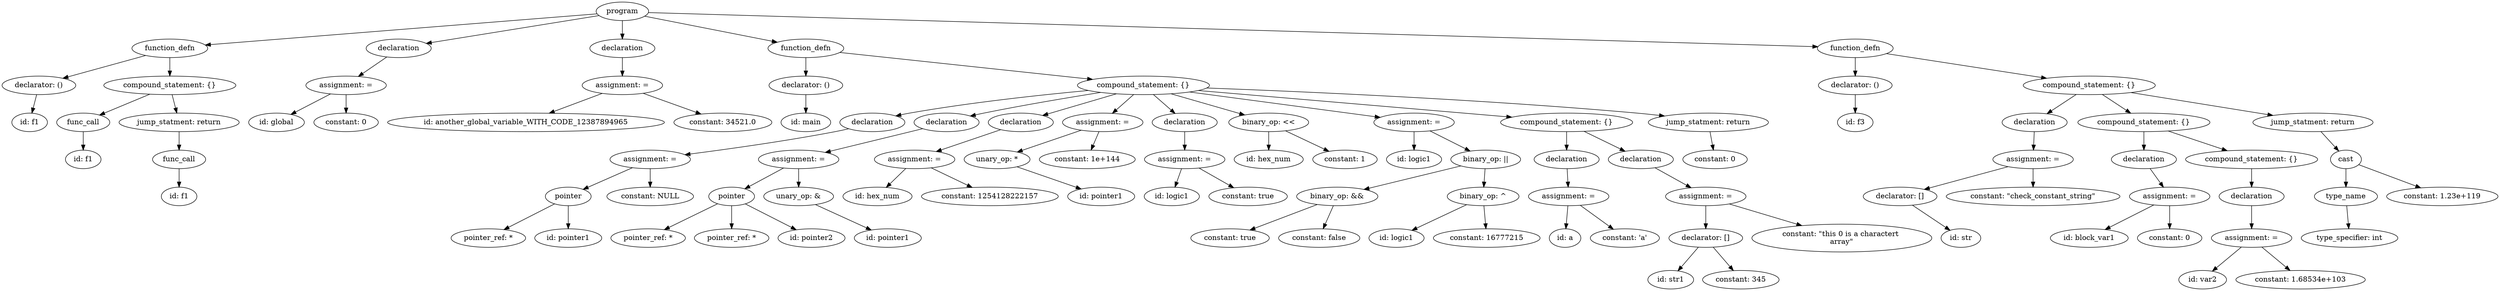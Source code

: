 strict digraph "" {
	graph [bb="0,0,4842.5,558"];
	node [label="\N"];
	229	[height=0.5,
		label=program,
		pos="1203.5,540",
		width=1.4082];
	124	[height=0.5,
		label=function_defn,
		pos="325.5,468",
		width=2.0417];
	229 -> 124	[pos="e,394.39,474.49 1154.4,535.09 1009.4,523.53 582.19,489.46 404.46,475.3"];
	132	[height=0.5,
		label=declaration,
		pos="769.5,468",
		width=1.7512];
	229 -> 132	[pos="e,823.04,477.64 1158.3,531.71 1080.6,519.18 921.7,493.55 832.98,479.24"];
	138	[height=0.5,
		label=declaration,
		pos="1203.5,468",
		width=1.7512];
	229 -> 138	[pos="e,1203.5,486.1 1203.5,521.7 1203.5,513.98 1203.5,504.71 1203.5,496.11"];
	200	[height=0.5,
		label=function_defn,
		pos="1559.5,468",
		width=2.0417];
	229 -> 200	[pos="e,1504,479.92 1246.8,530.49 1308.5,518.36 1422.1,496.01 1494.1,481.86"];
	228	[height=0.5,
		label=function_defn,
		pos="3595.5,468",
		width=2.0417];
	229 -> 228	[pos="e,3523,471.12 1253.7,537.53 1556,528.68 3132.7,482.54 3512.9,471.42"];
	117	[height=0.5,
		label="declarator: ()",
		pos="71.5,396",
		width=1.9861];
	124 -> 117	[pos="e,118.11,409.85 278.62,454.08 236.02,442.34 173.09,425 127.78,412.51"];
	123	[height=0.5,
		label="compound_statement: {}",
		pos="325.5,396",
		width=3.5566];
	124 -> 123	[pos="e,325.5,414.1 325.5,449.7 325.5,441.98 325.5,432.71 325.5,424.11"];
	131	[height=0.5,
		label="assignment: =",
		pos="667.5,396",
		width=2.1667];
	132 -> 131	[pos="e,691.26,413.31 746.35,451.12 732.6,441.67 714.94,429.56 699.82,419.18"];
	137	[height=0.5,
		label="assignment: =",
		pos="1203.5,396",
		width=2.1667];
	138 -> 137	[pos="e,1203.5,414.1 1203.5,449.7 1203.5,441.98 1203.5,432.71 1203.5,424.11"];
	141	[height=0.5,
		label="declarator: ()",
		pos="1559.5,396",
		width=1.9861];
	200 -> 141	[pos="e,1559.5,414.1 1559.5,449.7 1559.5,441.98 1559.5,432.71 1559.5,424.11"];
	199	[height=0.5,
		label="compound_statement: {}",
		pos="2214.5,396",
		width=3.5566];
	200 -> 199	[pos="e,2115.9,407.54 1625.3,459.97 1738,447.93 1968.9,423.25 2105.8,408.62"];
	203	[height=0.5,
		label="declarator: ()",
		pos="3595.5,396",
		width=1.9861];
	228 -> 203	[pos="e,3595.5,414.1 3595.5,449.7 3595.5,441.98 3595.5,432.71 3595.5,424.11"];
	227	[height=0.5,
		label="compound_statement: {}",
		pos="4049.5,396",
		width=3.5566];
	228 -> 227	[pos="e,3966.8,409.75 3656.3,457.63 3733.3,445.75 3867.1,425.13 3956.9,411.28"];
	116	[height=0.5,
		label="id: f1",
		pos="53.5,324",
		width=0.95833];
	117 -> 116	[pos="e,57.898,342.1 67.051,377.7 65.045,369.9 62.631,360.51 60.399,351.83"];
	119	[height=0.5,
		label=func_call,
		pos="157.5,324",
		width=1.4306];
	123 -> 119	[pos="e,189.22,338.22 286.54,378.76 260.2,367.79 225.49,353.33 198.7,342.17"];
	122	[height=0.5,
		label="jump_statment: return",
		pos="343.5,324",
		width=3.2361];
	123 -> 122	[pos="e,339.1,342.1 329.95,377.7 331.95,369.9 334.37,360.51 336.6,351.83"];
	129	[height=0.5,
		label="id: global",
		pos="532.5,324",
		width=1.5];
	131 -> 129	[pos="e,560.4,339.46 637.2,379.29 617.16,368.9 590.75,355.2 569.47,344.17"];
	130	[height=0.5,
		label="constant: 0",
		pos="667.5,324",
		width=1.7361];
	131 -> 130	[pos="e,667.5,342.1 667.5,377.7 667.5,369.98 667.5,360.71 667.5,352.11"];
	135	[height=0.5,
		label="id: another_global_variable_WITH_CODE_12387894965",
		pos="1016.5,324",
		width=7.4583];
	137 -> 135	[pos="e,1061.6,341.87 1164.3,380.33 1137.2,370.2 1100.9,356.59 1071,345.41"];
	136	[height=0.5,
		label="constant: 34521.0",
		pos="1398.5,324",
		width=2.6389];
	137 -> 136	[pos="e,1356.1,340.21 1243.9,380.5 1273.6,369.83 1314.3,355.23 1346.4,343.69"];
	140	[height=0.5,
		label="id: main",
		pos="1559.5,324",
		width=1.336];
	141 -> 140	[pos="e,1559.5,342.1 1559.5,377.7 1559.5,369.98 1559.5,360.71 1559.5,352.11"];
	148	[height=0.5,
		label=declaration,
		pos="1688.5,324",
		width=1.7512];
	199 -> 148	[pos="e,1734,336.59 2107.6,386.04 2015.3,377.46 1878.5,362.75 1760.5,342 1755.1,341.05 1749.5,339.95 1744,338.78"];
	157	[height=0.5,
		label=declaration,
		pos="1832.5,324",
		width=1.7512];
	199 -> 157	[pos="e,1878.5,336.31 2131.3,382.23 2068.8,372.27 1981,357.56 1904.5,342 1899.2,340.93 1893.8,339.75 1888.3,338.54"];
	162	[height=0.5,
		label=declaration,
		pos="1976.5,324",
		width=1.7512];
	199 -> 162	[pos="e,2019,337.49 2162,379.55 2122.3,367.9 2068.2,351.98 2028.7,340.35"];
	166	[height=0.5,
		label="assignment: =",
		pos="2135.5,324",
		width=2.1667];
	199 -> 166	[pos="e,2154.2,341.55 2195.4,378.05 2185.3,369.13 2172.8,358.06 2161.8,348.34"];
	171	[height=0.5,
		label=declaration,
		pos="2294.5,324",
		width=1.7512];
	199 -> 171	[pos="e,2275.9,341.31 2233.9,378.05 2244.1,369.07 2256.9,357.9 2268.1,348.12"];
	174	[height=0.5,
		label="binary_op: <<",
		pos="2457.5,324",
		width=2.1528];
	199 -> 174	[pos="e,2411,338.4 2268.1,379.55 2307.6,368.17 2361.2,352.73 2401.3,341.18"];
	183	[height=0.5,
		label="assignment: =",
		pos="2739.5,324",
		width=2.1667];
	199 -> 183	[pos="e,2673.8,333.76 2303.9,383.09 2405.1,369.59 2568.4,347.82 2663.7,335.11"];
	196	[height=0.5,
		label="compound_statement: {}",
		pos="3035.5,324",
		width=3.5566];
	199 -> 196	[pos="e,2929.2,334.06 2321,385.92 2475.1,372.78 2759.3,348.55 2918.9,334.94"];
	198	[height=0.5,
		label="jump_statment: return",
		pos="3310.5,324",
		width=3.2361];
	199 -> 198	[pos="e,3225.6,336.37 2337.6,390.84 2520.1,384.08 2873.2,368.68 3172.5,342 3186.5,340.75 3201.2,339.2 3215.6,337.54"];
	202	[height=0.5,
		label="id: f3",
		pos="3595.5,324",
		width=0.95833];
	203 -> 202	[pos="e,3595.5,342.1 3595.5,377.7 3595.5,369.98 3595.5,360.71 3595.5,352.11"];
	209	[height=0.5,
		label=declaration,
		pos="3943.5,324",
		width=1.7512];
	227 -> 209	[pos="e,3967.6,340.91 4024.1,378.23 4009.8,368.77 3991.7,356.83 3976.3,346.66"];
	221	[height=0.5,
		label="compound_statement: {}",
		pos="4155.5,324",
		width=3.5566];
	227 -> 221	[pos="e,4130,341.87 4074.9,378.23 4088.8,369.04 4106.3,357.51 4121.4,347.54"];
	226	[height=0.5,
		label="jump_statment: return",
		pos="4483.5,324",
		width=3.2361];
	227 -> 226	[pos="e,4405.9,337.52 4130.1,382 4205.5,369.83 4317.9,351.7 4395.6,339.17"];
	118	[height=0.5,
		label="id: f1",
		pos="157.5,252",
		width=0.95833];
	119 -> 118	[pos="e,157.5,270.1 157.5,305.7 157.5,297.98 157.5,288.71 157.5,280.11"];
	121	[height=0.5,
		label=func_call,
		pos="343.5,252",
		width=1.4306];
	122 -> 121	[pos="e,343.5,270.1 343.5,305.7 343.5,297.98 343.5,288.71 343.5,280.11"];
	147	[height=0.5,
		label="assignment: =",
		pos="1257.5,252",
		width=2.1667];
	148 -> 147	[pos="e,1324.9,261.21 1642.5,311.53 1633.9,309.55 1625,307.62 1616.5,306 1520,287.52 1407.9,271.89 1335,262.5"];
	156	[height=0.5,
		label="assignment: =",
		pos="1545.5,252",
		width=2.1667];
	157 -> 156	[pos="e,1597.2,265.61 1786.1,311.68 1737.4,299.8 1660.6,281.08 1606.9,267.99"];
	161	[height=0.5,
		label="assignment: =",
		pos="1770.5,252",
		width=2.1667];
	162 -> 161	[pos="e,1812.4,267.24 1937.3,309.67 1904.6,298.57 1857.9,282.69 1822.2,270.56"];
	164	[height=0.5,
		label="unary_op: *",
		pos="1930.5,252",
		width=1.7693];
	166 -> 164	[pos="e,1969.6,266.37 2093.5,308.67 2060.3,297.33 2013.9,281.49 1979.1,269.61"];
	165	[height=0.5,
		label="constant: 1e+144",
		pos="2105.5,252",
		width=2.5833];
	166 -> 165	[pos="e,2112.9,270.28 2128.2,306.05 2124.8,298.09 2120.7,288.41 2116.9,279.51"];
	170	[height=0.5,
		label="assignment: =",
		pos="2294.5,252",
		width=2.1667];
	171 -> 170	[pos="e,2294.5,270.1 2294.5,305.7 2294.5,297.98 2294.5,288.71 2294.5,280.11"];
	172	[height=0.5,
		label="id: hex_num",
		pos="2457.5,252",
		width=1.8611];
	174 -> 172	[pos="e,2457.5,270.1 2457.5,305.7 2457.5,297.98 2457.5,288.71 2457.5,280.11"];
	173	[height=0.5,
		label="constant: 1",
		pos="2605.5,252",
		width=1.7361];
	174 -> 173	[pos="e,2574.4,267.73 2490,307.64 2512.1,297.16 2541.6,283.2 2565.3,272.02"];
	175	[height=0.5,
		label="id: logic1",
		pos="2739.5,252",
		width=1.4861];
	183 -> 175	[pos="e,2739.5,270.1 2739.5,305.7 2739.5,297.98 2739.5,288.71 2739.5,280.11"];
	182	[height=0.5,
		label="binary_op: ||",
		pos="2878.5,252",
		width=1.8776];
	183 -> 182	[pos="e,2848.2,268.25 2770.3,307.46 2790.6,297.24 2817.4,283.78 2839.2,272.79"];
	188	[height=0.5,
		label=declaration,
		pos="3035.5,252",
		width=1.7512];
	196 -> 188	[pos="e,3035.5,270.1 3035.5,305.7 3035.5,297.98 3035.5,288.71 3035.5,280.11"];
	195	[height=0.5,
		label=declaration,
		pos="3179.5,252",
		width=1.7512];
	196 -> 195	[pos="e,3148.9,267.88 3069.3,306.59 3090.4,296.33 3117.6,283.08 3139.8,272.32"];
	197	[height=0.5,
		label="constant: 0",
		pos="3323.5,252",
		width=1.7361];
	198 -> 197	[pos="e,3320.3,270.1 3313.7,305.7 3315.1,297.98 3316.9,288.71 3318.5,280.11"];
	208	[height=0.5,
		label="assignment: =",
		pos="3940.5,252",
		width=2.1667];
	209 -> 208	[pos="e,3941.2,270.1 3942.8,305.7 3942.4,297.98 3942,288.71 3941.7,280.11"];
	214	[height=0.5,
		label=declaration,
		pos="4155.5,252",
		width=1.7512];
	221 -> 214	[pos="e,4155.5,270.1 4155.5,305.7 4155.5,297.98 4155.5,288.71 4155.5,280.11"];
	220	[height=0.5,
		label="compound_statement: {}",
		pos="4364.5,252",
		width=3.5566];
	221 -> 220	[pos="e,4317.1,268.86 4202.7,307.2 4233.8,296.78 4274.7,283.07 4307.6,272.04"];
	225	[height=0.5,
		label=cast,
		pos="4547.5,252",
		width=0.83333];
	226 -> 225	[pos="e,4533.5,268.36 4499,306.05 4507.3,296.99 4517.6,285.69 4526.6,275.86"];
	120	[height=0.5,
		label="id: f1",
		pos="343.5,180",
		width=0.95833];
	121 -> 120	[pos="e,343.5,198.1 343.5,233.7 343.5,225.98 343.5,216.71 343.5,208.11"];
	145	[height=0.5,
		label=pointer,
		pos="1098.5,180",
		width=1.2277];
	147 -> 145	[pos="e,1127.3,193.7 1223,235.81 1197.5,224.6 1162.9,209.35 1136.6,197.78"];
	146	[height=0.5,
		label="constant: NULL",
		pos="1257.5,180",
		width=2.3333];
	147 -> 146	[pos="e,1257.5,198.1 1257.5,233.7 1257.5,225.98 1257.5,216.71 1257.5,208.11"];
	153	[height=0.5,
		label=pointer,
		pos="1415.5,180",
		width=1.2277];
	156 -> 153	[pos="e,1441.1,194.76 1516.3,235.29 1496.7,224.73 1470.8,210.77 1450.1,199.65"];
	155	[height=0.5,
		label="unary_op: &",
		pos="1545.5,180",
		width=1.8776];
	156 -> 155	[pos="e,1545.5,198.1 1545.5,233.7 1545.5,225.98 1545.5,216.71 1545.5,208.11"];
	159	[height=0.5,
		label="id: hex_num",
		pos="1698.5,180",
		width=1.8611];
	161 -> 159	[pos="e,1715.4,197.47 1753.4,234.41 1744.3,225.52 1732.9,214.41 1722.8,204.63"];
	160	[height=0.5,
		label="constant: 1254128222157",
		pos="1916.5,180",
		width=3.683];
	161 -> 160	[pos="e,1882.2,197.47 1802.9,235.46 1823.6,225.55 1850.6,212.59 1873.1,201.79"];
	163	[height=0.5,
		label="id: pointer1",
		pos="2132.5,180",
		width=1.8056];
	164 -> 163	[pos="e,2093.7,194.46 1969.4,237.5 2002.1,226.17 2049,209.93 2084.1,197.77"];
	168	[height=0.5,
		label="id: logic1",
		pos="2269.5,180",
		width=1.4861];
	170 -> 168	[pos="e,2275.6,198.1 2288.3,233.7 2285.5,225.81 2282.1,216.3 2279,207.55"];
	169	[height=0.5,
		label="constant: true",
		pos="2417.5,180",
		width=2.1123];
	170 -> 169	[pos="e,2389.7,196.82 2322.4,235.12 2339.7,225.27 2362.1,212.52 2380.8,201.86"];
	178	[height=0.5,
		label="binary_op: &&",
		pos="2590.5,180",
		width=2.1845];
	182 -> 178	[pos="e,2642.3,193.58 2830.3,239.28 2781.4,227.4 2705.5,208.96 2652.3,196.02"];
	181	[height=0.5,
		label="binary_op: ^",
		pos="2873.5,180",
		width=1.9318];
	182 -> 181	[pos="e,2874.7,198.1 2877.3,233.7 2876.7,225.98 2876.1,216.71 2875.4,208.11"];
	187	[height=0.5,
		label="assignment: =",
		pos="3039.5,180",
		width=2.1667];
	188 -> 187	[pos="e,3038.5,198.1 3036.5,233.7 3036.9,225.98 3037.5,216.71 3038,208.11"];
	194	[height=0.5,
		label="assignment: =",
		pos="3305.5,180",
		width=2.1667];
	195 -> 194	[pos="e,3277,196.81 3207.2,235.64 3225,225.7 3248.5,212.64 3268.1,201.78"];
	206	[height=0.5,
		label="declarator: []",
		pos="3682.5,180",
		width=1.9861];
	208 -> 206	[pos="e,3729.5,193.75 3892,237.83 3848.6,226.06 3785,208.81 3739.3,196.4"];
	207	[height=0.5,
		label="constant: \"check_constant_string\"",
		pos="3940.5,180",
		width=4.6806];
	208 -> 207	[pos="e,3940.5,198.1 3940.5,233.7 3940.5,225.98 3940.5,216.71 3940.5,208.11"];
	213	[height=0.5,
		label="assignment: =",
		pos="4205.5,180",
		width=2.1667];
	214 -> 213	[pos="e,4193.5,197.79 4167.6,234.05 4173.6,225.63 4181,215.28 4187.7,205.97"];
	219	[height=0.5,
		label=declaration,
		pos="4364.5,180",
		width=1.7512];
	220 -> 219	[pos="e,4364.5,198.1 4364.5,233.7 4364.5,225.98 4364.5,216.71 4364.5,208.11"];
	223	[height=0.5,
		label=type_name,
		pos="4547.5,180",
		width=1.6971];
	225 -> 223	[pos="e,4547.5,198.1 4547.5,233.7 4547.5,225.98 4547.5,216.71 4547.5,208.11"];
	224	[height=0.5,
		label="constant: 1.23e+119",
		pos="4734.5,180",
		width=3];
	225 -> 224	[pos="e,4692.7,196.64 4572.3,241.7 4600.5,231.16 4647.2,213.66 4683.3,200.16"];
	143	[height=0.5,
		label="pointer_ref: *",
		pos="943.5,99",
		width=2.004];
	145 -> 143	[pos="e,973.77,115.43 1071.9,165.42 1047.4,152.93 1010.7,134.26 982.86,120.06"];
	144	[height=0.5,
		label="id: pointer1",
		pos="1098.5,99",
		width=1.8056];
	145 -> 144	[pos="e,1098.5,117.11 1098.5,161.86 1098.5,151.71 1098.5,138.63 1098.5,127.12"];
	151	[height=0.5,
		label="pointer_ref: *",
		pos="1253.5,99",
		width=2.004];
	153 -> 151	[pos="e,1284.9,115.3 1388.4,165.78 1362.6,153.21 1323.5,134.16 1294.1,119.78"];
	150	[height=0.5,
		label="pointer_ref: *",
		pos="1415.5,99",
		width=2.004];
	153 -> 150	[pos="e,1415.5,117.11 1415.5,161.86 1415.5,151.71 1415.5,138.63 1415.5,127.12"];
	152	[height=0.5,
		label="id: pointer2",
		pos="1570.5,99",
		width=1.8056];
	153 -> 152	[pos="e,1540.8,115.15 1442.1,165.42 1466.8,152.86 1503.7,134.03 1531.7,119.79"];
	154	[height=0.5,
		label="id: pointer1",
		pos="1718.5,99",
		width=1.8056];
	155 -> 154	[pos="e,1686.4,114.66 1578,164.14 1606,151.36 1646.6,132.84 1676.9,118.98"];
	176	[height=0.5,
		label="constant: true",
		pos="2382.5,99",
		width=2.1123];
	178 -> 176	[pos="e,2421.1,114.66 2551.4,164.14 2517.1,151.13 2467.3,132.19 2430.6,118.27"];
	177	[height=0.5,
		label="constant: false",
		pos="2555.5,99",
		width=2.1845];
	178 -> 177	[pos="e,2563.1,117.11 2582.9,161.86 2578.3,151.51 2572.4,138.1 2567.2,126.41"];
	179	[height=0.5,
		label="id: logic1",
		pos="2705.5,99",
		width=1.4861];
	181 -> 179	[pos="e,2735.4,114.06 2841.5,163.95 2813.9,150.99 2774,132.22 2744.6,118.37"];
	180	[height=0.5,
		label="constant: 16777215",
		pos="2880.5,99",
		width=2.875];
	181 -> 180	[pos="e,2879,117.11 2875,161.86 2875.9,151.71 2877.1,138.63 2878.1,127.12"];
	185	[height=0.5,
		label="id: a",
		pos="3032.5,99",
		width=0.84854];
	187 -> 185	[pos="e,3034,117.11 3038,161.86 3037.1,151.71 3035.9,138.63 3034.9,127.12"];
	186	[height=0.5,
		label="constant: 'a'",
		pos="3148.5,99",
		width=1.8611];
	187 -> 186	[pos="e,3126.3,116.08 3062.1,162.63 3078.3,150.9 3100.2,134.97 3118,122.11"];
	192	[height=0.5,
		label="declarator: []",
		pos="3305.5,99",
		width=1.9861];
	194 -> 192	[pos="e,3305.5,117.11 3305.5,161.86 3305.5,151.71 3305.5,138.63 3305.5,127.12"];
	193	[height=0.75,
		label="constant: \"this \0 is a character\t \narray\"",
		pos="3569.5,99",
		width=4.8472];
	194 -> 193	[pos="e,3491.8,123.24 3351.2,165.33 3387.1,154.57 3438.3,139.26 3482,126.17"];
	205	[height=0.5,
		label="id: str",
		pos="3800.5,99",
		width=1.0694];
	206 -> 205	[pos="e,3779.4,114.11 3706.4,163.01 3725,150.52 3751.1,133.1 3771,119.74"];
	211	[height=0.5,
		label="id: block_var1",
		pos="4049.5,99",
		width=2.0972];
	213 -> 211	[pos="e,4080.3,115.58 4174.7,163.39 4150.2,151 4115.8,133.59 4089.3,120.15"];
	212	[height=0.5,
		label="constant: 0",
		pos="4205.5,99",
		width=1.7361];
	213 -> 212	[pos="e,4205.5,117.11 4205.5,161.86 4205.5,151.71 4205.5,138.63 4205.5,127.12"];
	218	[height=0.5,
		label="assignment: =",
		pos="4364.5,99",
		width=2.1667];
	219 -> 218	[pos="e,4364.5,117.11 4364.5,161.86 4364.5,151.71 4364.5,138.63 4364.5,127.12"];
	222	[height=0.5,
		label="type_specifier: int",
		pos="4554.5,99",
		width=2.5998];
	223 -> 222	[pos="e,4553,117.11 4549,161.86 4549.9,151.71 4551.1,138.63 4552.1,127.12"];
	190	[height=0.5,
		label="id: str1",
		pos="3237.5,18",
		width=1.2277];
	192 -> 190	[pos="e,3251.4,35.189 3291.1,81.246 3281.5,70.1 3268.7,55.288 3258.1,42.91"];
	191	[height=0.5,
		label="constant: 345",
		pos="3373.5,18",
		width=2.0582];
	192 -> 191	[pos="e,3359.1,35.73 3319.9,81.246 3329.4,70.249 3341.9,55.682 3352.5,43.406"];
	216	[height=0.5,
		label="id: var2",
		pos="4269.5,18",
		width=1.2818];
	218 -> 216	[pos="e,4288.3,34.655 4344.4,81.246 4330.4,69.629 4311.6,54.029 4296.4,41.353"];
	217	[height=0.5,
		label="constant: 1.68534e+103",
		pos="4459.5,18",
		width=3.4861];
	218 -> 217	[pos="e,4439.1,36.002 4384.6,81.246 4398.2,70.011 4416.1,55.051 4431.1,42.613"];
}
